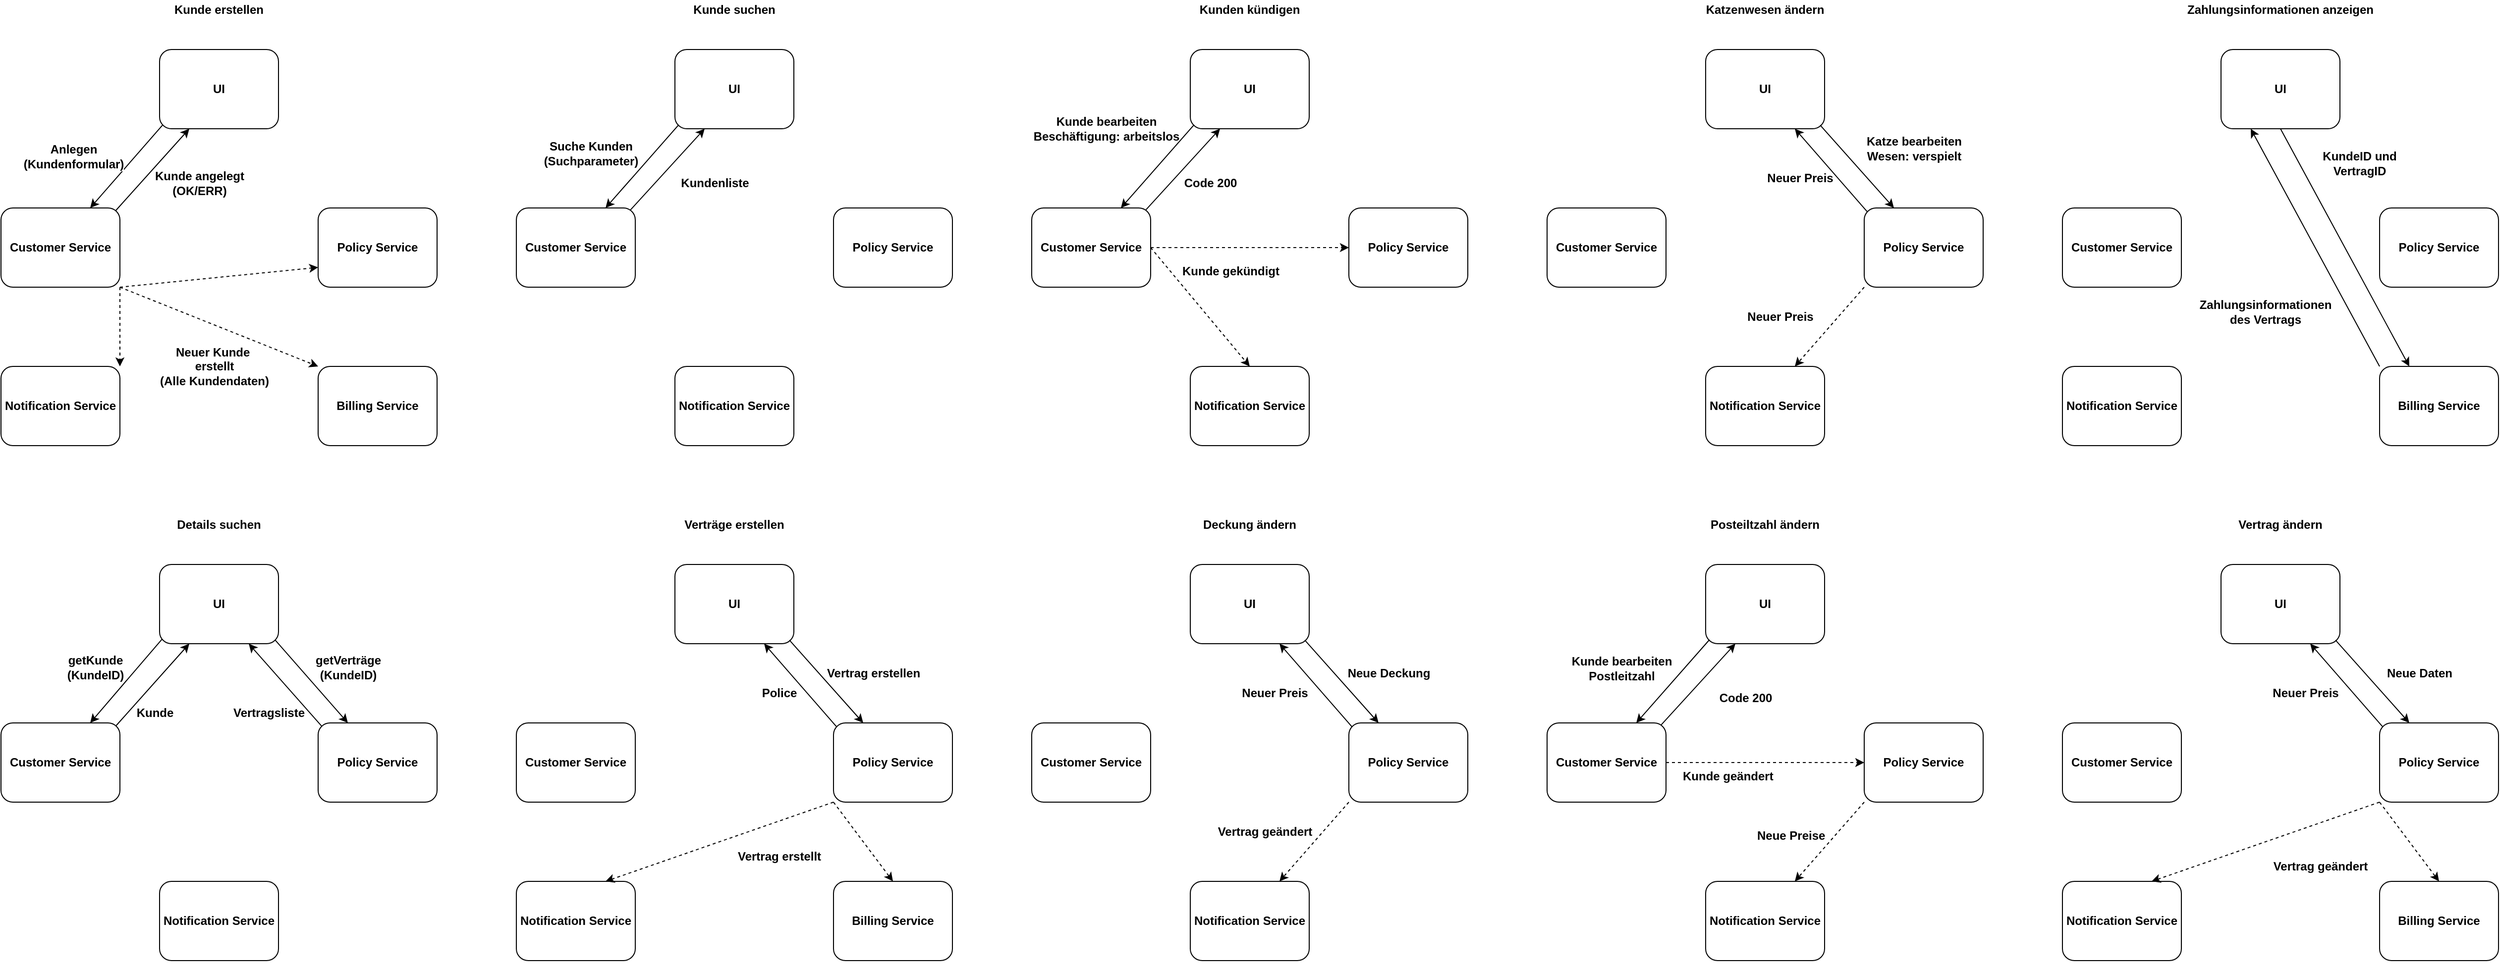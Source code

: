 <mxfile version="21.2.8" type="device">
  <diagram id="vUBVWj_TVEhbHlEXIbPc" name="Page-1">
    <mxGraphModel dx="1134" dy="871" grid="1" gridSize="10" guides="1" tooltips="1" connect="1" arrows="1" fold="1" page="0" pageScale="1" pageWidth="827" pageHeight="1169" math="0" shadow="0">
      <root>
        <mxCell id="0" />
        <mxCell id="1" parent="0" />
        <mxCell id="7O76CwQ0gycXTj-WSQ7d-1" value="" style="group;fontStyle=1;fontSize=12;" parent="1" vertex="1" connectable="0">
          <mxGeometry x="200" y="30" width="440" height="450" as="geometry" />
        </mxCell>
        <mxCell id="97YL_J8Bglhj1jAFLQvO-1" value="UI" style="rounded=1;whiteSpace=wrap;html=1;fontStyle=1;fontSize=12;" parent="7O76CwQ0gycXTj-WSQ7d-1" vertex="1">
          <mxGeometry x="160" y="50" width="120" height="80" as="geometry" />
        </mxCell>
        <mxCell id="97YL_J8Bglhj1jAFLQvO-2" value="Notification Service" style="rounded=1;whiteSpace=wrap;html=1;fontStyle=1;fontSize=12;" parent="7O76CwQ0gycXTj-WSQ7d-1" vertex="1">
          <mxGeometry y="370" width="120" height="80" as="geometry" />
        </mxCell>
        <mxCell id="97YL_J8Bglhj1jAFLQvO-34" style="rounded=0;orthogonalLoop=1;jettySize=auto;html=1;entryX=1;entryY=0;entryDx=0;entryDy=0;dashed=1;fontStyle=1;fontSize=12;exitX=1;exitY=1;exitDx=0;exitDy=0;" parent="7O76CwQ0gycXTj-WSQ7d-1" source="97YL_J8Bglhj1jAFLQvO-3" target="97YL_J8Bglhj1jAFLQvO-2" edge="1">
          <mxGeometry relative="1" as="geometry">
            <mxPoint x="140" y="310" as="sourcePoint" />
          </mxGeometry>
        </mxCell>
        <mxCell id="97YL_J8Bglhj1jAFLQvO-36" style="edgeStyle=none;rounded=0;orthogonalLoop=1;jettySize=auto;html=1;exitX=0.965;exitY=0.033;exitDx=0;exitDy=0;entryX=0.25;entryY=1;entryDx=0;entryDy=0;exitPerimeter=0;fontStyle=1;fontSize=12;" parent="7O76CwQ0gycXTj-WSQ7d-1" source="97YL_J8Bglhj1jAFLQvO-3" target="97YL_J8Bglhj1jAFLQvO-1" edge="1">
          <mxGeometry relative="1" as="geometry" />
        </mxCell>
        <mxCell id="97YL_J8Bglhj1jAFLQvO-3" value="Customer Service" style="rounded=1;whiteSpace=wrap;html=1;fontStyle=1;fontSize=12;" parent="7O76CwQ0gycXTj-WSQ7d-1" vertex="1">
          <mxGeometry y="210" width="120" height="80" as="geometry" />
        </mxCell>
        <mxCell id="97YL_J8Bglhj1jAFLQvO-37" style="edgeStyle=none;rounded=0;orthogonalLoop=1;jettySize=auto;html=1;exitX=0.024;exitY=0.956;exitDx=0;exitDy=0;entryX=0.75;entryY=0;entryDx=0;entryDy=0;exitPerimeter=0;fontStyle=1;fontSize=12;" parent="7O76CwQ0gycXTj-WSQ7d-1" source="97YL_J8Bglhj1jAFLQvO-1" target="97YL_J8Bglhj1jAFLQvO-3" edge="1">
          <mxGeometry relative="1" as="geometry" />
        </mxCell>
        <mxCell id="97YL_J8Bglhj1jAFLQvO-38" value="Anlegen&lt;br style=&quot;font-size: 12px;&quot;&gt;(Kundenformular)" style="edgeLabel;html=1;align=center;verticalAlign=middle;resizable=0;points=[];fontSize=12;fontStyle=1" parent="97YL_J8Bglhj1jAFLQvO-37" vertex="1" connectable="0">
          <mxGeometry x="-0.437" y="2" relative="1" as="geometry">
            <mxPoint x="-71.75" y="6.11" as="offset" />
          </mxGeometry>
        </mxCell>
        <mxCell id="97YL_J8Bglhj1jAFLQvO-4" value="Policy Service" style="rounded=1;whiteSpace=wrap;html=1;fontStyle=1;fontSize=12;" parent="7O76CwQ0gycXTj-WSQ7d-1" vertex="1">
          <mxGeometry x="320" y="210" width="120" height="80" as="geometry" />
        </mxCell>
        <mxCell id="97YL_J8Bglhj1jAFLQvO-35" style="edgeStyle=none;rounded=0;orthogonalLoop=1;jettySize=auto;html=1;exitX=1;exitY=1;exitDx=0;exitDy=0;entryX=0;entryY=0.75;entryDx=0;entryDy=0;dashed=1;fontStyle=1;fontSize=12;" parent="7O76CwQ0gycXTj-WSQ7d-1" source="97YL_J8Bglhj1jAFLQvO-3" target="97YL_J8Bglhj1jAFLQvO-4" edge="1">
          <mxGeometry relative="1" as="geometry" />
        </mxCell>
        <mxCell id="97YL_J8Bglhj1jAFLQvO-5" style="edgeStyle=orthogonalEdgeStyle;rounded=0;orthogonalLoop=1;jettySize=auto;html=1;exitX=0.5;exitY=1;exitDx=0;exitDy=0;fontStyle=1;fontSize=12;" parent="7O76CwQ0gycXTj-WSQ7d-1" source="97YL_J8Bglhj1jAFLQvO-2" target="97YL_J8Bglhj1jAFLQvO-2" edge="1">
          <mxGeometry relative="1" as="geometry" />
        </mxCell>
        <mxCell id="97YL_J8Bglhj1jAFLQvO-10" value="Kunde erstellen" style="text;html=1;strokeColor=none;fillColor=none;align=center;verticalAlign=middle;whiteSpace=wrap;rounded=0;fontStyle=1;fontSize=12;" parent="7O76CwQ0gycXTj-WSQ7d-1" vertex="1">
          <mxGeometry width="440" height="20" as="geometry" />
        </mxCell>
        <mxCell id="97YL_J8Bglhj1jAFLQvO-39" value="Kunde angelegt&lt;br style=&quot;font-size: 12px;&quot;&gt;(OK/ERR)" style="text;html=1;align=center;verticalAlign=middle;resizable=0;points=[];autosize=1;fontStyle=1;fontSize=12;" parent="7O76CwQ0gycXTj-WSQ7d-1" vertex="1">
          <mxGeometry x="145" y="165" width="110" height="40" as="geometry" />
        </mxCell>
        <mxCell id="97YL_J8Bglhj1jAFLQvO-40" value="Neuer Kunde&amp;nbsp;&lt;br style=&quot;font-size: 12px;&quot;&gt;erstellt&lt;br style=&quot;font-size: 12px;&quot;&gt;(Alle Kundendaten)" style="text;html=1;align=center;verticalAlign=middle;resizable=0;points=[];autosize=1;fontSize=12;fontStyle=1" parent="7O76CwQ0gycXTj-WSQ7d-1" vertex="1">
          <mxGeometry x="150" y="340" width="130" height="60" as="geometry" />
        </mxCell>
        <mxCell id="zEPLej9Y4C0Zwfmobmfx-1" value="Billing Service" style="rounded=1;whiteSpace=wrap;html=1;fontStyle=1;fontSize=12;" parent="7O76CwQ0gycXTj-WSQ7d-1" vertex="1">
          <mxGeometry x="320" y="370" width="120" height="80" as="geometry" />
        </mxCell>
        <mxCell id="zEPLej9Y4C0Zwfmobmfx-2" style="rounded=0;orthogonalLoop=1;jettySize=auto;html=1;exitX=1;exitY=1;exitDx=0;exitDy=0;entryX=0;entryY=0;entryDx=0;entryDy=0;dashed=1;fontStyle=1;fontSize=12;" parent="7O76CwQ0gycXTj-WSQ7d-1" source="97YL_J8Bglhj1jAFLQvO-3" target="zEPLej9Y4C0Zwfmobmfx-1" edge="1">
          <mxGeometry relative="1" as="geometry">
            <mxPoint x="125" y="297" as="sourcePoint" />
            <mxPoint x="13" y="383" as="targetPoint" />
          </mxGeometry>
        </mxCell>
        <mxCell id="7O76CwQ0gycXTj-WSQ7d-2" value="" style="group;fontStyle=1;fontSize=12;" parent="1" vertex="1" connectable="0">
          <mxGeometry x="720" y="30" width="440" height="450" as="geometry" />
        </mxCell>
        <mxCell id="97YL_J8Bglhj1jAFLQvO-17" value="UI" style="rounded=1;whiteSpace=wrap;html=1;fontStyle=1;fontSize=12;" parent="7O76CwQ0gycXTj-WSQ7d-2" vertex="1">
          <mxGeometry x="160" y="50" width="120" height="80" as="geometry" />
        </mxCell>
        <mxCell id="97YL_J8Bglhj1jAFLQvO-18" value="Notification Service" style="rounded=1;whiteSpace=wrap;html=1;fontStyle=1;fontSize=12;" parent="7O76CwQ0gycXTj-WSQ7d-2" vertex="1">
          <mxGeometry x="160" y="370" width="120" height="80" as="geometry" />
        </mxCell>
        <mxCell id="97YL_J8Bglhj1jAFLQvO-43" style="edgeStyle=none;rounded=0;orthogonalLoop=1;jettySize=auto;html=1;exitX=0.956;exitY=0.03;exitDx=0;exitDy=0;entryX=0.25;entryY=1;entryDx=0;entryDy=0;fontSize=12;exitPerimeter=0;fontStyle=1" parent="7O76CwQ0gycXTj-WSQ7d-2" source="97YL_J8Bglhj1jAFLQvO-19" target="97YL_J8Bglhj1jAFLQvO-17" edge="1">
          <mxGeometry relative="1" as="geometry" />
        </mxCell>
        <mxCell id="97YL_J8Bglhj1jAFLQvO-19" value="Customer Service" style="rounded=1;whiteSpace=wrap;html=1;fontStyle=1;fontSize=12;" parent="7O76CwQ0gycXTj-WSQ7d-2" vertex="1">
          <mxGeometry y="210" width="120" height="80" as="geometry" />
        </mxCell>
        <mxCell id="97YL_J8Bglhj1jAFLQvO-20" value="Policy Service" style="rounded=1;whiteSpace=wrap;html=1;fontStyle=1;fontSize=12;" parent="7O76CwQ0gycXTj-WSQ7d-2" vertex="1">
          <mxGeometry x="320" y="210" width="120" height="80" as="geometry" />
        </mxCell>
        <mxCell id="97YL_J8Bglhj1jAFLQvO-44" style="edgeStyle=none;rounded=0;orthogonalLoop=1;jettySize=auto;html=1;exitX=0.032;exitY=0.95;exitDx=0;exitDy=0;entryX=0.75;entryY=0;entryDx=0;entryDy=0;fontSize=12;exitPerimeter=0;fontStyle=1" parent="7O76CwQ0gycXTj-WSQ7d-2" source="97YL_J8Bglhj1jAFLQvO-17" target="97YL_J8Bglhj1jAFLQvO-19" edge="1">
          <mxGeometry relative="1" as="geometry" />
        </mxCell>
        <mxCell id="97YL_J8Bglhj1jAFLQvO-21" style="edgeStyle=orthogonalEdgeStyle;rounded=0;orthogonalLoop=1;jettySize=auto;html=1;exitX=0.5;exitY=1;exitDx=0;exitDy=0;fontStyle=1;fontSize=12;" parent="7O76CwQ0gycXTj-WSQ7d-2" source="97YL_J8Bglhj1jAFLQvO-18" target="97YL_J8Bglhj1jAFLQvO-18" edge="1">
          <mxGeometry relative="1" as="geometry" />
        </mxCell>
        <mxCell id="97YL_J8Bglhj1jAFLQvO-22" value="Kunde suchen" style="text;html=1;strokeColor=none;fillColor=none;align=center;verticalAlign=middle;whiteSpace=wrap;rounded=0;fontStyle=1;fontSize=12;" parent="7O76CwQ0gycXTj-WSQ7d-2" vertex="1">
          <mxGeometry width="440" height="20" as="geometry" />
        </mxCell>
        <mxCell id="97YL_J8Bglhj1jAFLQvO-45" value="Suche Kunden&lt;br style=&quot;font-size: 12px;&quot;&gt;(Suchparameter)" style="text;html=1;align=center;verticalAlign=middle;resizable=0;points=[];autosize=1;fontSize=12;fontStyle=1" parent="7O76CwQ0gycXTj-WSQ7d-2" vertex="1">
          <mxGeometry x="15" y="135" width="120" height="40" as="geometry" />
        </mxCell>
        <mxCell id="97YL_J8Bglhj1jAFLQvO-46" value="Kundenliste" style="text;html=1;align=center;verticalAlign=middle;resizable=0;points=[];autosize=1;fontSize=12;fontStyle=1" parent="7O76CwQ0gycXTj-WSQ7d-2" vertex="1">
          <mxGeometry x="155" y="170" width="90" height="30" as="geometry" />
        </mxCell>
        <mxCell id="7O76CwQ0gycXTj-WSQ7d-3" value="" style="group;fontStyle=1;fontSize=12;" parent="1" vertex="1" connectable="0">
          <mxGeometry x="1240" y="550" width="440" height="450" as="geometry" />
        </mxCell>
        <mxCell id="97YL_J8Bglhj1jAFLQvO-23" value="UI" style="rounded=1;whiteSpace=wrap;html=1;fontStyle=1;fontSize=12;" parent="7O76CwQ0gycXTj-WSQ7d-3" vertex="1">
          <mxGeometry x="160" y="50" width="120" height="80" as="geometry" />
        </mxCell>
        <mxCell id="97YL_J8Bglhj1jAFLQvO-24" value="Notification Service" style="rounded=1;whiteSpace=wrap;html=1;fontStyle=1;fontSize=12;" parent="7O76CwQ0gycXTj-WSQ7d-3" vertex="1">
          <mxGeometry x="160" y="370" width="120" height="80" as="geometry" />
        </mxCell>
        <mxCell id="97YL_J8Bglhj1jAFLQvO-25" value="Customer Service" style="rounded=1;whiteSpace=wrap;html=1;fontStyle=1;fontSize=12;" parent="7O76CwQ0gycXTj-WSQ7d-3" vertex="1">
          <mxGeometry y="210" width="120" height="80" as="geometry" />
        </mxCell>
        <mxCell id="97YL_J8Bglhj1jAFLQvO-60" style="edgeStyle=none;rounded=0;orthogonalLoop=1;jettySize=auto;html=1;exitX=0.03;exitY=0.055;exitDx=0;exitDy=0;entryX=0.75;entryY=1;entryDx=0;entryDy=0;fontSize=12;exitPerimeter=0;fontStyle=1" parent="7O76CwQ0gycXTj-WSQ7d-3" source="97YL_J8Bglhj1jAFLQvO-26" target="97YL_J8Bglhj1jAFLQvO-23" edge="1">
          <mxGeometry relative="1" as="geometry" />
        </mxCell>
        <mxCell id="97YL_J8Bglhj1jAFLQvO-63" style="edgeStyle=none;rounded=0;orthogonalLoop=1;jettySize=auto;html=1;exitX=0;exitY=1;exitDx=0;exitDy=0;entryX=0.75;entryY=0;entryDx=0;entryDy=0;fontSize=12;dashed=1;fontStyle=1" parent="7O76CwQ0gycXTj-WSQ7d-3" source="97YL_J8Bglhj1jAFLQvO-26" target="97YL_J8Bglhj1jAFLQvO-24" edge="1">
          <mxGeometry relative="1" as="geometry" />
        </mxCell>
        <mxCell id="97YL_J8Bglhj1jAFLQvO-26" value="Policy Service" style="rounded=1;whiteSpace=wrap;html=1;fontStyle=1;fontSize=12;" parent="7O76CwQ0gycXTj-WSQ7d-3" vertex="1">
          <mxGeometry x="320" y="210" width="120" height="80" as="geometry" />
        </mxCell>
        <mxCell id="97YL_J8Bglhj1jAFLQvO-59" style="edgeStyle=none;rounded=0;orthogonalLoop=1;jettySize=auto;html=1;exitX=0.963;exitY=0.955;exitDx=0;exitDy=0;entryX=0.25;entryY=0;entryDx=0;entryDy=0;fontSize=12;exitPerimeter=0;fontStyle=1" parent="7O76CwQ0gycXTj-WSQ7d-3" source="97YL_J8Bglhj1jAFLQvO-23" target="97YL_J8Bglhj1jAFLQvO-26" edge="1">
          <mxGeometry relative="1" as="geometry" />
        </mxCell>
        <mxCell id="97YL_J8Bglhj1jAFLQvO-27" style="edgeStyle=orthogonalEdgeStyle;rounded=0;orthogonalLoop=1;jettySize=auto;html=1;exitX=0.5;exitY=1;exitDx=0;exitDy=0;fontStyle=1;fontSize=12;" parent="7O76CwQ0gycXTj-WSQ7d-3" source="97YL_J8Bglhj1jAFLQvO-24" target="97YL_J8Bglhj1jAFLQvO-24" edge="1">
          <mxGeometry relative="1" as="geometry" />
        </mxCell>
        <mxCell id="97YL_J8Bglhj1jAFLQvO-28" value="Deckung ändern" style="text;html=1;strokeColor=none;fillColor=none;align=center;verticalAlign=middle;whiteSpace=wrap;rounded=0;fontStyle=1;fontSize=12;" parent="7O76CwQ0gycXTj-WSQ7d-3" vertex="1">
          <mxGeometry width="440" height="20" as="geometry" />
        </mxCell>
        <mxCell id="97YL_J8Bglhj1jAFLQvO-61" value="Neue Deckung" style="text;html=1;align=center;verticalAlign=middle;resizable=0;points=[];autosize=1;fontSize=12;fontStyle=1" parent="7O76CwQ0gycXTj-WSQ7d-3" vertex="1">
          <mxGeometry x="305" y="145" width="110" height="30" as="geometry" />
        </mxCell>
        <mxCell id="97YL_J8Bglhj1jAFLQvO-62" value="Neuer Preis" style="text;html=1;align=center;verticalAlign=middle;resizable=0;points=[];autosize=1;fontSize=12;fontStyle=1" parent="7O76CwQ0gycXTj-WSQ7d-3" vertex="1">
          <mxGeometry x="200" y="165" width="90" height="30" as="geometry" />
        </mxCell>
        <mxCell id="97YL_J8Bglhj1jAFLQvO-64" value="Vertrag geändert" style="text;html=1;align=center;verticalAlign=middle;resizable=0;points=[];autosize=1;fontSize=12;fontStyle=1" parent="7O76CwQ0gycXTj-WSQ7d-3" vertex="1">
          <mxGeometry x="175" y="305" width="120" height="30" as="geometry" />
        </mxCell>
        <mxCell id="7O76CwQ0gycXTj-WSQ7d-4" value="" style="group;strokeWidth=1;fontStyle=1;fontSize=12;" parent="1" vertex="1" connectable="0">
          <mxGeometry x="200" y="550" width="440" height="450" as="geometry" />
        </mxCell>
        <mxCell id="97YL_J8Bglhj1jAFLQvO-11" value="UI" style="rounded=1;whiteSpace=wrap;html=1;glass=0;shadow=0;fontStyle=1;fontSize=12;" parent="7O76CwQ0gycXTj-WSQ7d-4" vertex="1">
          <mxGeometry x="160" y="50" width="120" height="80" as="geometry" />
        </mxCell>
        <mxCell id="97YL_J8Bglhj1jAFLQvO-12" value="Notification Service" style="rounded=1;whiteSpace=wrap;html=1;fontStyle=1;fontSize=12;" parent="7O76CwQ0gycXTj-WSQ7d-4" vertex="1">
          <mxGeometry x="160" y="370" width="120" height="80" as="geometry" />
        </mxCell>
        <mxCell id="97YL_J8Bglhj1jAFLQvO-48" style="edgeStyle=none;rounded=0;orthogonalLoop=1;jettySize=auto;html=1;exitX=0.969;exitY=0.033;exitDx=0;exitDy=0;entryX=0.25;entryY=1;entryDx=0;entryDy=0;fontSize=12;exitPerimeter=0;fontStyle=1" parent="7O76CwQ0gycXTj-WSQ7d-4" source="97YL_J8Bglhj1jAFLQvO-13" target="97YL_J8Bglhj1jAFLQvO-11" edge="1">
          <mxGeometry relative="1" as="geometry" />
        </mxCell>
        <mxCell id="97YL_J8Bglhj1jAFLQvO-13" value="Customer Service" style="rounded=1;whiteSpace=wrap;html=1;fontStyle=1;fontSize=12;" parent="7O76CwQ0gycXTj-WSQ7d-4" vertex="1">
          <mxGeometry y="210" width="120" height="80" as="geometry" />
        </mxCell>
        <mxCell id="97YL_J8Bglhj1jAFLQvO-47" style="edgeStyle=none;rounded=0;orthogonalLoop=1;jettySize=auto;html=1;entryX=0.75;entryY=0;entryDx=0;entryDy=0;fontSize=12;exitX=0.02;exitY=0.944;exitDx=0;exitDy=0;exitPerimeter=0;fontStyle=1" parent="7O76CwQ0gycXTj-WSQ7d-4" source="97YL_J8Bglhj1jAFLQvO-11" target="97YL_J8Bglhj1jAFLQvO-13" edge="1">
          <mxGeometry relative="1" as="geometry">
            <mxPoint x="150" y="140" as="sourcePoint" />
          </mxGeometry>
        </mxCell>
        <mxCell id="97YL_J8Bglhj1jAFLQvO-52" style="edgeStyle=none;rounded=0;orthogonalLoop=1;jettySize=auto;html=1;exitX=0.032;exitY=0.045;exitDx=0;exitDy=0;fontSize=12;exitPerimeter=0;entryX=0.75;entryY=1;entryDx=0;entryDy=0;fontStyle=1" parent="7O76CwQ0gycXTj-WSQ7d-4" source="97YL_J8Bglhj1jAFLQvO-14" target="97YL_J8Bglhj1jAFLQvO-11" edge="1">
          <mxGeometry relative="1" as="geometry">
            <mxPoint x="250" y="140" as="targetPoint" />
          </mxGeometry>
        </mxCell>
        <mxCell id="97YL_J8Bglhj1jAFLQvO-14" value="Policy Service" style="rounded=1;whiteSpace=wrap;html=1;fontStyle=1;fontSize=12;" parent="7O76CwQ0gycXTj-WSQ7d-4" vertex="1">
          <mxGeometry x="320" y="210" width="120" height="80" as="geometry" />
        </mxCell>
        <mxCell id="97YL_J8Bglhj1jAFLQvO-54" style="edgeStyle=none;rounded=0;orthogonalLoop=1;jettySize=auto;html=1;exitX=0.973;exitY=0.956;exitDx=0;exitDy=0;entryX=0.25;entryY=0;entryDx=0;entryDy=0;fontSize=12;exitPerimeter=0;fontStyle=1" parent="7O76CwQ0gycXTj-WSQ7d-4" source="97YL_J8Bglhj1jAFLQvO-11" target="97YL_J8Bglhj1jAFLQvO-14" edge="1">
          <mxGeometry relative="1" as="geometry" />
        </mxCell>
        <mxCell id="97YL_J8Bglhj1jAFLQvO-15" style="edgeStyle=orthogonalEdgeStyle;rounded=0;orthogonalLoop=1;jettySize=auto;html=1;exitX=0.5;exitY=1;exitDx=0;exitDy=0;fontStyle=1;fontSize=12;" parent="7O76CwQ0gycXTj-WSQ7d-4" source="97YL_J8Bglhj1jAFLQvO-12" target="97YL_J8Bglhj1jAFLQvO-12" edge="1">
          <mxGeometry relative="1" as="geometry" />
        </mxCell>
        <mxCell id="97YL_J8Bglhj1jAFLQvO-16" value="Details suchen" style="text;html=1;strokeColor=none;fillColor=none;align=center;verticalAlign=middle;whiteSpace=wrap;rounded=0;fontStyle=1;fontSize=12;" parent="7O76CwQ0gycXTj-WSQ7d-4" vertex="1">
          <mxGeometry width="440" height="20" as="geometry" />
        </mxCell>
        <mxCell id="97YL_J8Bglhj1jAFLQvO-55" value="getKunde&lt;br style=&quot;font-size: 12px;&quot;&gt;(KundeID)" style="text;html=1;align=center;verticalAlign=middle;resizable=0;points=[];autosize=1;fontSize=12;fontStyle=1" parent="7O76CwQ0gycXTj-WSQ7d-4" vertex="1">
          <mxGeometry x="55" y="134" width="80" height="40" as="geometry" />
        </mxCell>
        <mxCell id="97YL_J8Bglhj1jAFLQvO-56" value="Kunde" style="text;html=1;align=center;verticalAlign=middle;resizable=0;points=[];autosize=1;fontSize=12;fontStyle=1" parent="7O76CwQ0gycXTj-WSQ7d-4" vertex="1">
          <mxGeometry x="125" y="185" width="60" height="30" as="geometry" />
        </mxCell>
        <mxCell id="97YL_J8Bglhj1jAFLQvO-57" value="getVerträge&lt;br style=&quot;font-size: 12px;&quot;&gt;(KundeID)" style="text;html=1;align=center;verticalAlign=middle;resizable=0;points=[];autosize=1;fontSize=12;fontStyle=1" parent="7O76CwQ0gycXTj-WSQ7d-4" vertex="1">
          <mxGeometry x="305" y="134" width="90" height="40" as="geometry" />
        </mxCell>
        <mxCell id="97YL_J8Bglhj1jAFLQvO-58" value="Vertragsliste" style="text;html=1;align=center;verticalAlign=middle;resizable=0;points=[];autosize=1;fontSize=12;fontStyle=1" parent="7O76CwQ0gycXTj-WSQ7d-4" vertex="1">
          <mxGeometry x="220" y="185" width="100" height="30" as="geometry" />
        </mxCell>
        <mxCell id="GGm46Wmxa04_UYB2j7Qp-1" value="" style="group;fontStyle=1;fontSize=12;" parent="1" vertex="1" connectable="0">
          <mxGeometry x="720" y="550" width="440" height="450" as="geometry" />
        </mxCell>
        <mxCell id="GGm46Wmxa04_UYB2j7Qp-2" value="UI" style="rounded=1;whiteSpace=wrap;html=1;fontStyle=1;fontSize=12;" parent="GGm46Wmxa04_UYB2j7Qp-1" vertex="1">
          <mxGeometry x="160" y="50" width="120" height="80" as="geometry" />
        </mxCell>
        <mxCell id="GGm46Wmxa04_UYB2j7Qp-3" value="Notification Service" style="rounded=1;whiteSpace=wrap;html=1;fontStyle=1;fontSize=12;" parent="GGm46Wmxa04_UYB2j7Qp-1" vertex="1">
          <mxGeometry y="370" width="120" height="80" as="geometry" />
        </mxCell>
        <mxCell id="GGm46Wmxa04_UYB2j7Qp-4" value="Customer Service" style="rounded=1;whiteSpace=wrap;html=1;fontStyle=1;fontSize=12;" parent="GGm46Wmxa04_UYB2j7Qp-1" vertex="1">
          <mxGeometry y="210" width="120" height="80" as="geometry" />
        </mxCell>
        <mxCell id="GGm46Wmxa04_UYB2j7Qp-5" style="edgeStyle=none;rounded=0;orthogonalLoop=1;jettySize=auto;html=1;exitX=0.03;exitY=0.055;exitDx=0;exitDy=0;entryX=0.75;entryY=1;entryDx=0;entryDy=0;fontSize=12;exitPerimeter=0;fontStyle=1" parent="GGm46Wmxa04_UYB2j7Qp-1" source="GGm46Wmxa04_UYB2j7Qp-7" target="GGm46Wmxa04_UYB2j7Qp-2" edge="1">
          <mxGeometry relative="1" as="geometry" />
        </mxCell>
        <mxCell id="GGm46Wmxa04_UYB2j7Qp-6" style="edgeStyle=none;rounded=0;orthogonalLoop=1;jettySize=auto;html=1;exitX=0;exitY=1;exitDx=0;exitDy=0;entryX=0.75;entryY=0;entryDx=0;entryDy=0;fontSize=12;dashed=1;fontStyle=1" parent="GGm46Wmxa04_UYB2j7Qp-1" source="GGm46Wmxa04_UYB2j7Qp-7" target="GGm46Wmxa04_UYB2j7Qp-3" edge="1">
          <mxGeometry relative="1" as="geometry" />
        </mxCell>
        <mxCell id="GGm46Wmxa04_UYB2j7Qp-7" value="Policy Service" style="rounded=1;whiteSpace=wrap;html=1;fontStyle=1;fontSize=12;" parent="GGm46Wmxa04_UYB2j7Qp-1" vertex="1">
          <mxGeometry x="320" y="210" width="120" height="80" as="geometry" />
        </mxCell>
        <mxCell id="GGm46Wmxa04_UYB2j7Qp-8" style="edgeStyle=none;rounded=0;orthogonalLoop=1;jettySize=auto;html=1;exitX=0.963;exitY=0.955;exitDx=0;exitDy=0;entryX=0.25;entryY=0;entryDx=0;entryDy=0;fontSize=12;exitPerimeter=0;fontStyle=1" parent="GGm46Wmxa04_UYB2j7Qp-1" source="GGm46Wmxa04_UYB2j7Qp-2" target="GGm46Wmxa04_UYB2j7Qp-7" edge="1">
          <mxGeometry relative="1" as="geometry" />
        </mxCell>
        <mxCell id="GGm46Wmxa04_UYB2j7Qp-9" style="edgeStyle=orthogonalEdgeStyle;rounded=0;orthogonalLoop=1;jettySize=auto;html=1;exitX=0.5;exitY=1;exitDx=0;exitDy=0;fontStyle=1;fontSize=12;" parent="GGm46Wmxa04_UYB2j7Qp-1" source="GGm46Wmxa04_UYB2j7Qp-3" target="GGm46Wmxa04_UYB2j7Qp-3" edge="1">
          <mxGeometry relative="1" as="geometry" />
        </mxCell>
        <mxCell id="GGm46Wmxa04_UYB2j7Qp-10" value="Verträge erstellen" style="text;html=1;strokeColor=none;fillColor=none;align=center;verticalAlign=middle;whiteSpace=wrap;rounded=0;fontStyle=1;fontSize=12;" parent="GGm46Wmxa04_UYB2j7Qp-1" vertex="1">
          <mxGeometry width="440" height="20" as="geometry" />
        </mxCell>
        <mxCell id="GGm46Wmxa04_UYB2j7Qp-11" value="Vertrag erstellen" style="text;html=1;align=center;verticalAlign=middle;resizable=0;points=[];autosize=1;fontSize=12;fontStyle=1" parent="GGm46Wmxa04_UYB2j7Qp-1" vertex="1">
          <mxGeometry x="300" y="145" width="120" height="30" as="geometry" />
        </mxCell>
        <mxCell id="GGm46Wmxa04_UYB2j7Qp-12" value="Police" style="text;html=1;align=center;verticalAlign=middle;resizable=0;points=[];autosize=1;fontSize=12;fontStyle=1" parent="GGm46Wmxa04_UYB2j7Qp-1" vertex="1">
          <mxGeometry x="235" y="165" width="60" height="30" as="geometry" />
        </mxCell>
        <mxCell id="GGm46Wmxa04_UYB2j7Qp-13" value="Vertrag erstellt" style="text;html=1;align=center;verticalAlign=middle;resizable=0;points=[];autosize=1;fontSize=12;fontStyle=1" parent="GGm46Wmxa04_UYB2j7Qp-1" vertex="1">
          <mxGeometry x="210" y="330" width="110" height="30" as="geometry" />
        </mxCell>
        <mxCell id="zEPLej9Y4C0Zwfmobmfx-3" value="Billing Service" style="rounded=1;whiteSpace=wrap;html=1;fontStyle=1;fontSize=12;" parent="GGm46Wmxa04_UYB2j7Qp-1" vertex="1">
          <mxGeometry x="320" y="370" width="120" height="80" as="geometry" />
        </mxCell>
        <mxCell id="zEPLej9Y4C0Zwfmobmfx-4" style="edgeStyle=none;rounded=0;orthogonalLoop=1;jettySize=auto;html=1;exitX=0;exitY=1;exitDx=0;exitDy=0;entryX=0.5;entryY=0;entryDx=0;entryDy=0;fontSize=12;dashed=1;fontStyle=1" parent="GGm46Wmxa04_UYB2j7Qp-1" source="GGm46Wmxa04_UYB2j7Qp-7" target="zEPLej9Y4C0Zwfmobmfx-3" edge="1">
          <mxGeometry relative="1" as="geometry">
            <mxPoint x="330" y="300" as="sourcePoint" />
            <mxPoint x="100" y="380" as="targetPoint" />
          </mxGeometry>
        </mxCell>
        <mxCell id="mWwrB16pFsh2mITNTxgu-1" value="" style="group;fontStyle=1;fontSize=12;" parent="1" vertex="1" connectable="0">
          <mxGeometry x="1240" y="30" width="440" height="450" as="geometry" />
        </mxCell>
        <mxCell id="mWwrB16pFsh2mITNTxgu-2" value="UI" style="rounded=1;whiteSpace=wrap;html=1;fontStyle=1;fontSize=12;" parent="mWwrB16pFsh2mITNTxgu-1" vertex="1">
          <mxGeometry x="160" y="50" width="120" height="80" as="geometry" />
        </mxCell>
        <mxCell id="mWwrB16pFsh2mITNTxgu-3" value="Notification Service" style="rounded=1;whiteSpace=wrap;html=1;fontStyle=1;fontSize=12;" parent="mWwrB16pFsh2mITNTxgu-1" vertex="1">
          <mxGeometry x="160" y="370" width="120" height="80" as="geometry" />
        </mxCell>
        <mxCell id="mWwrB16pFsh2mITNTxgu-4" style="edgeStyle=none;rounded=0;orthogonalLoop=1;jettySize=auto;html=1;exitX=0.956;exitY=0.03;exitDx=0;exitDy=0;entryX=0.25;entryY=1;entryDx=0;entryDy=0;fontSize=12;exitPerimeter=0;fontStyle=1" parent="mWwrB16pFsh2mITNTxgu-1" source="mWwrB16pFsh2mITNTxgu-5" target="mWwrB16pFsh2mITNTxgu-2" edge="1">
          <mxGeometry relative="1" as="geometry" />
        </mxCell>
        <mxCell id="mWwrB16pFsh2mITNTxgu-5" value="Customer Service" style="rounded=1;whiteSpace=wrap;html=1;fontStyle=1;fontSize=12;" parent="mWwrB16pFsh2mITNTxgu-1" vertex="1">
          <mxGeometry y="210" width="120" height="80" as="geometry" />
        </mxCell>
        <mxCell id="mWwrB16pFsh2mITNTxgu-6" value="Policy Service" style="rounded=1;whiteSpace=wrap;html=1;fontStyle=1;fontSize=12;" parent="mWwrB16pFsh2mITNTxgu-1" vertex="1">
          <mxGeometry x="320" y="210" width="120" height="80" as="geometry" />
        </mxCell>
        <mxCell id="mWwrB16pFsh2mITNTxgu-7" style="edgeStyle=none;rounded=0;orthogonalLoop=1;jettySize=auto;html=1;exitX=0.032;exitY=0.95;exitDx=0;exitDy=0;entryX=0.75;entryY=0;entryDx=0;entryDy=0;fontSize=12;exitPerimeter=0;fontStyle=1" parent="mWwrB16pFsh2mITNTxgu-1" source="mWwrB16pFsh2mITNTxgu-2" target="mWwrB16pFsh2mITNTxgu-5" edge="1">
          <mxGeometry relative="1" as="geometry" />
        </mxCell>
        <mxCell id="mWwrB16pFsh2mITNTxgu-8" style="edgeStyle=orthogonalEdgeStyle;rounded=0;orthogonalLoop=1;jettySize=auto;html=1;exitX=0.5;exitY=1;exitDx=0;exitDy=0;fontStyle=1;fontSize=12;" parent="mWwrB16pFsh2mITNTxgu-1" source="mWwrB16pFsh2mITNTxgu-3" target="mWwrB16pFsh2mITNTxgu-3" edge="1">
          <mxGeometry relative="1" as="geometry" />
        </mxCell>
        <mxCell id="mWwrB16pFsh2mITNTxgu-9" value="Kunden kündigen" style="text;html=1;strokeColor=none;fillColor=none;align=center;verticalAlign=middle;whiteSpace=wrap;rounded=0;fontStyle=1;fontSize=12;" parent="mWwrB16pFsh2mITNTxgu-1" vertex="1">
          <mxGeometry width="440" height="20" as="geometry" />
        </mxCell>
        <mxCell id="mWwrB16pFsh2mITNTxgu-10" value="Kunde bearbeiten&lt;br&gt;Beschäftigung: arbeitslos" style="text;html=1;align=center;verticalAlign=middle;resizable=0;points=[];autosize=1;fontSize=12;fontStyle=1" parent="mWwrB16pFsh2mITNTxgu-1" vertex="1">
          <mxGeometry x="-10" y="110" width="170" height="40" as="geometry" />
        </mxCell>
        <mxCell id="mWwrB16pFsh2mITNTxgu-11" value="Code 200" style="text;html=1;align=center;verticalAlign=middle;resizable=0;points=[];autosize=1;fontSize=12;fontStyle=1" parent="mWwrB16pFsh2mITNTxgu-1" vertex="1">
          <mxGeometry x="140" y="170" width="80" height="30" as="geometry" />
        </mxCell>
        <mxCell id="mWwrB16pFsh2mITNTxgu-34" style="edgeStyle=none;rounded=0;orthogonalLoop=1;jettySize=auto;html=1;exitX=1;exitY=0.5;exitDx=0;exitDy=0;entryX=0.5;entryY=0;entryDx=0;entryDy=0;fontSize=12;dashed=1;fontStyle=1;" parent="mWwrB16pFsh2mITNTxgu-1" source="mWwrB16pFsh2mITNTxgu-5" target="mWwrB16pFsh2mITNTxgu-3" edge="1">
          <mxGeometry relative="1" as="geometry">
            <mxPoint x="180" y="270" as="sourcePoint" />
            <mxPoint x="110" y="350" as="targetPoint" />
          </mxGeometry>
        </mxCell>
        <mxCell id="mWwrB16pFsh2mITNTxgu-35" value="&lt;div style=&quot;text-align: center;&quot;&gt;&lt;span style=&quot;background-color: initial;&quot;&gt;&lt;b&gt;Kunde gekündigt&lt;/b&gt;&lt;/span&gt;&lt;/div&gt;" style="text;whiteSpace=wrap;html=1;" parent="mWwrB16pFsh2mITNTxgu-1" vertex="1">
          <mxGeometry x="150" y="260" width="130" height="40" as="geometry" />
        </mxCell>
        <mxCell id="rldTLAdiuNuqFeDGb-oa-2" style="edgeStyle=none;rounded=0;orthogonalLoop=1;jettySize=auto;html=1;exitX=1;exitY=0.5;exitDx=0;exitDy=0;entryX=0;entryY=0.5;entryDx=0;entryDy=0;fontSize=12;dashed=1;fontStyle=1;" parent="mWwrB16pFsh2mITNTxgu-1" source="mWwrB16pFsh2mITNTxgu-5" target="mWwrB16pFsh2mITNTxgu-6" edge="1">
          <mxGeometry relative="1" as="geometry">
            <mxPoint x="180" y="250" as="sourcePoint" />
            <mxPoint x="253" y="336" as="targetPoint" />
          </mxGeometry>
        </mxCell>
        <mxCell id="mWwrB16pFsh2mITNTxgu-23" value="" style="group;fontStyle=1;fontSize=12;" parent="1" vertex="1" connectable="0">
          <mxGeometry x="1760" y="550" width="440" height="450" as="geometry" />
        </mxCell>
        <mxCell id="mWwrB16pFsh2mITNTxgu-24" value="UI" style="rounded=1;whiteSpace=wrap;html=1;fontStyle=1;fontSize=12;" parent="mWwrB16pFsh2mITNTxgu-23" vertex="1">
          <mxGeometry x="160" y="50" width="120" height="80" as="geometry" />
        </mxCell>
        <mxCell id="mWwrB16pFsh2mITNTxgu-25" value="Notification Service" style="rounded=1;whiteSpace=wrap;html=1;fontStyle=1;fontSize=12;" parent="mWwrB16pFsh2mITNTxgu-23" vertex="1">
          <mxGeometry x="160" y="370" width="120" height="80" as="geometry" />
        </mxCell>
        <mxCell id="mWwrB16pFsh2mITNTxgu-26" style="edgeStyle=none;rounded=0;orthogonalLoop=1;jettySize=auto;html=1;exitX=0.956;exitY=0.03;exitDx=0;exitDy=0;entryX=0.25;entryY=1;entryDx=0;entryDy=0;fontSize=12;exitPerimeter=0;fontStyle=1" parent="mWwrB16pFsh2mITNTxgu-23" source="mWwrB16pFsh2mITNTxgu-27" target="mWwrB16pFsh2mITNTxgu-24" edge="1">
          <mxGeometry relative="1" as="geometry" />
        </mxCell>
        <mxCell id="mWwrB16pFsh2mITNTxgu-27" value="Customer Service" style="rounded=1;whiteSpace=wrap;html=1;fontStyle=1;fontSize=12;" parent="mWwrB16pFsh2mITNTxgu-23" vertex="1">
          <mxGeometry y="210" width="120" height="80" as="geometry" />
        </mxCell>
        <mxCell id="mWwrB16pFsh2mITNTxgu-28" value="Policy Service" style="rounded=1;whiteSpace=wrap;html=1;fontStyle=1;fontSize=12;" parent="mWwrB16pFsh2mITNTxgu-23" vertex="1">
          <mxGeometry x="320" y="210" width="120" height="80" as="geometry" />
        </mxCell>
        <mxCell id="mWwrB16pFsh2mITNTxgu-29" style="edgeStyle=none;rounded=0;orthogonalLoop=1;jettySize=auto;html=1;exitX=0.032;exitY=0.95;exitDx=0;exitDy=0;entryX=0.75;entryY=0;entryDx=0;entryDy=0;fontSize=12;exitPerimeter=0;fontStyle=1" parent="mWwrB16pFsh2mITNTxgu-23" source="mWwrB16pFsh2mITNTxgu-24" target="mWwrB16pFsh2mITNTxgu-27" edge="1">
          <mxGeometry relative="1" as="geometry" />
        </mxCell>
        <mxCell id="mWwrB16pFsh2mITNTxgu-30" style="edgeStyle=orthogonalEdgeStyle;rounded=0;orthogonalLoop=1;jettySize=auto;html=1;exitX=0.5;exitY=1;exitDx=0;exitDy=0;fontStyle=1;fontSize=12;" parent="mWwrB16pFsh2mITNTxgu-23" source="mWwrB16pFsh2mITNTxgu-25" target="mWwrB16pFsh2mITNTxgu-25" edge="1">
          <mxGeometry relative="1" as="geometry" />
        </mxCell>
        <mxCell id="mWwrB16pFsh2mITNTxgu-31" value="Posteiltzahl ändern" style="text;html=1;strokeColor=none;fillColor=none;align=center;verticalAlign=middle;whiteSpace=wrap;rounded=0;fontStyle=1;fontSize=12;" parent="mWwrB16pFsh2mITNTxgu-23" vertex="1">
          <mxGeometry width="440" height="20" as="geometry" />
        </mxCell>
        <mxCell id="mWwrB16pFsh2mITNTxgu-32" value="Kunde bearbeiten&lt;br style=&quot;font-size: 12px;&quot;&gt;Postleitzahl" style="text;html=1;align=center;verticalAlign=middle;resizable=0;points=[];autosize=1;fontSize=12;fontStyle=1" parent="mWwrB16pFsh2mITNTxgu-23" vertex="1">
          <mxGeometry x="15" y="135" width="120" height="40" as="geometry" />
        </mxCell>
        <mxCell id="mWwrB16pFsh2mITNTxgu-33" value="Code 200" style="text;html=1;align=center;verticalAlign=middle;resizable=0;points=[];autosize=1;fontSize=12;fontStyle=1" parent="mWwrB16pFsh2mITNTxgu-23" vertex="1">
          <mxGeometry x="160" y="170" width="80" height="30" as="geometry" />
        </mxCell>
        <mxCell id="mWwrB16pFsh2mITNTxgu-36" style="edgeStyle=none;rounded=0;orthogonalLoop=1;jettySize=auto;html=1;exitX=1;exitY=0.5;exitDx=0;exitDy=0;entryX=0;entryY=0.5;entryDx=0;entryDy=0;fontSize=12;dashed=1;fontStyle=1" parent="mWwrB16pFsh2mITNTxgu-23" source="mWwrB16pFsh2mITNTxgu-27" target="mWwrB16pFsh2mITNTxgu-28" edge="1">
          <mxGeometry relative="1" as="geometry">
            <mxPoint x="230" y="240" as="sourcePoint" />
            <mxPoint x="160" y="320" as="targetPoint" />
          </mxGeometry>
        </mxCell>
        <mxCell id="mWwrB16pFsh2mITNTxgu-37" value="&lt;span style=&quot;color: rgb(0, 0, 0); font-family: Helvetica; font-size: 12px; font-style: normal; font-variant-ligatures: normal; font-variant-caps: normal; font-weight: 700; letter-spacing: normal; orphans: 2; text-align: center; text-indent: 0px; text-transform: none; widows: 2; word-spacing: 0px; -webkit-text-stroke-width: 0px; background-color: rgb(255, 255, 255); text-decoration-thickness: initial; text-decoration-style: initial; text-decoration-color: initial; float: none; display: inline !important;&quot;&gt;Kunde geändert&lt;/span&gt;" style="text;whiteSpace=wrap;html=1;" parent="mWwrB16pFsh2mITNTxgu-23" vertex="1">
          <mxGeometry x="135" y="250" width="130" height="40" as="geometry" />
        </mxCell>
        <mxCell id="mWwrB16pFsh2mITNTxgu-39" style="edgeStyle=none;rounded=0;orthogonalLoop=1;jettySize=auto;html=1;exitX=0;exitY=1;exitDx=0;exitDy=0;entryX=0.75;entryY=0;entryDx=0;entryDy=0;fontSize=12;dashed=1;fontStyle=1;" parent="mWwrB16pFsh2mITNTxgu-23" source="mWwrB16pFsh2mITNTxgu-28" target="mWwrB16pFsh2mITNTxgu-25" edge="1">
          <mxGeometry relative="1" as="geometry">
            <mxPoint x="130" y="260" as="sourcePoint" />
            <mxPoint x="330" y="260" as="targetPoint" />
          </mxGeometry>
        </mxCell>
        <mxCell id="4We0aLu_-wqKe6-z9iT5-1" value="&lt;span style=&quot;color: rgb(0, 0, 0); font-family: Helvetica; font-size: 12px; font-style: normal; font-variant-ligatures: normal; font-variant-caps: normal; font-weight: 700; letter-spacing: normal; orphans: 2; text-align: center; text-indent: 0px; text-transform: none; widows: 2; word-spacing: 0px; -webkit-text-stroke-width: 0px; background-color: rgb(255, 255, 255); text-decoration-thickness: initial; text-decoration-style: initial; text-decoration-color: initial; float: none; display: inline !important;&quot;&gt;Neue Preise&lt;br&gt;&lt;/span&gt;" style="text;whiteSpace=wrap;html=1;" parent="mWwrB16pFsh2mITNTxgu-23" vertex="1">
          <mxGeometry x="210" y="310" width="130" height="40" as="geometry" />
        </mxCell>
        <mxCell id="mWwrB16pFsh2mITNTxgu-41" value="" style="group;fontStyle=1;fontSize=12;" parent="1" vertex="1" connectable="0">
          <mxGeometry x="1760" y="30" width="440" height="450" as="geometry" />
        </mxCell>
        <mxCell id="mWwrB16pFsh2mITNTxgu-42" value="UI" style="rounded=1;whiteSpace=wrap;html=1;fontStyle=1;fontSize=12;" parent="mWwrB16pFsh2mITNTxgu-41" vertex="1">
          <mxGeometry x="160" y="50" width="120" height="80" as="geometry" />
        </mxCell>
        <mxCell id="mWwrB16pFsh2mITNTxgu-43" value="Notification Service" style="rounded=1;whiteSpace=wrap;html=1;fontStyle=1;fontSize=12;" parent="mWwrB16pFsh2mITNTxgu-41" vertex="1">
          <mxGeometry x="160" y="370" width="120" height="80" as="geometry" />
        </mxCell>
        <mxCell id="mWwrB16pFsh2mITNTxgu-44" value="Customer Service" style="rounded=1;whiteSpace=wrap;html=1;fontStyle=1;fontSize=12;" parent="mWwrB16pFsh2mITNTxgu-41" vertex="1">
          <mxGeometry y="210" width="120" height="80" as="geometry" />
        </mxCell>
        <mxCell id="mWwrB16pFsh2mITNTxgu-45" style="edgeStyle=none;rounded=0;orthogonalLoop=1;jettySize=auto;html=1;exitX=0.03;exitY=0.055;exitDx=0;exitDy=0;entryX=0.75;entryY=1;entryDx=0;entryDy=0;fontSize=12;exitPerimeter=0;fontStyle=1" parent="mWwrB16pFsh2mITNTxgu-41" source="mWwrB16pFsh2mITNTxgu-47" target="mWwrB16pFsh2mITNTxgu-42" edge="1">
          <mxGeometry relative="1" as="geometry" />
        </mxCell>
        <mxCell id="mWwrB16pFsh2mITNTxgu-46" style="edgeStyle=none;rounded=0;orthogonalLoop=1;jettySize=auto;html=1;exitX=0;exitY=1;exitDx=0;exitDy=0;entryX=0.75;entryY=0;entryDx=0;entryDy=0;fontSize=12;dashed=1;fontStyle=1" parent="mWwrB16pFsh2mITNTxgu-41" source="mWwrB16pFsh2mITNTxgu-47" target="mWwrB16pFsh2mITNTxgu-43" edge="1">
          <mxGeometry relative="1" as="geometry" />
        </mxCell>
        <mxCell id="mWwrB16pFsh2mITNTxgu-47" value="Policy Service" style="rounded=1;whiteSpace=wrap;html=1;fontStyle=1;fontSize=12;" parent="mWwrB16pFsh2mITNTxgu-41" vertex="1">
          <mxGeometry x="320" y="210" width="120" height="80" as="geometry" />
        </mxCell>
        <mxCell id="mWwrB16pFsh2mITNTxgu-48" style="edgeStyle=none;rounded=0;orthogonalLoop=1;jettySize=auto;html=1;exitX=0.963;exitY=0.955;exitDx=0;exitDy=0;entryX=0.25;entryY=0;entryDx=0;entryDy=0;fontSize=12;exitPerimeter=0;fontStyle=1" parent="mWwrB16pFsh2mITNTxgu-41" source="mWwrB16pFsh2mITNTxgu-42" target="mWwrB16pFsh2mITNTxgu-47" edge="1">
          <mxGeometry relative="1" as="geometry" />
        </mxCell>
        <mxCell id="mWwrB16pFsh2mITNTxgu-49" style="edgeStyle=orthogonalEdgeStyle;rounded=0;orthogonalLoop=1;jettySize=auto;html=1;exitX=0.5;exitY=1;exitDx=0;exitDy=0;fontStyle=1;fontSize=12;" parent="mWwrB16pFsh2mITNTxgu-41" source="mWwrB16pFsh2mITNTxgu-43" target="mWwrB16pFsh2mITNTxgu-43" edge="1">
          <mxGeometry relative="1" as="geometry" />
        </mxCell>
        <mxCell id="mWwrB16pFsh2mITNTxgu-50" value="Katzenwesen ändern" style="text;html=1;strokeColor=none;fillColor=none;align=center;verticalAlign=middle;whiteSpace=wrap;rounded=0;fontStyle=1;fontSize=12;" parent="mWwrB16pFsh2mITNTxgu-41" vertex="1">
          <mxGeometry width="440" height="20" as="geometry" />
        </mxCell>
        <mxCell id="mWwrB16pFsh2mITNTxgu-51" value="Katze bearbeiten&lt;br&gt;Wesen: verspielt" style="text;html=1;align=center;verticalAlign=middle;resizable=0;points=[];autosize=1;fontSize=12;fontStyle=1" parent="mWwrB16pFsh2mITNTxgu-41" vertex="1">
          <mxGeometry x="310" y="130" width="120" height="40" as="geometry" />
        </mxCell>
        <mxCell id="mWwrB16pFsh2mITNTxgu-52" value="Neuer Preis" style="text;html=1;align=center;verticalAlign=middle;resizable=0;points=[];autosize=1;fontSize=12;fontStyle=1" parent="mWwrB16pFsh2mITNTxgu-41" vertex="1">
          <mxGeometry x="210" y="165" width="90" height="30" as="geometry" />
        </mxCell>
        <mxCell id="mWwrB16pFsh2mITNTxgu-53" value="Neuer Preis" style="text;html=1;align=center;verticalAlign=middle;resizable=0;points=[];autosize=1;fontSize=12;fontStyle=1" parent="mWwrB16pFsh2mITNTxgu-41" vertex="1">
          <mxGeometry x="190" y="305" width="90" height="30" as="geometry" />
        </mxCell>
        <mxCell id="zEPLej9Y4C0Zwfmobmfx-5" value="" style="group;fontStyle=1;fontSize=12;" parent="1" vertex="1" connectable="0">
          <mxGeometry x="2280" y="550" width="440" height="450" as="geometry" />
        </mxCell>
        <mxCell id="zEPLej9Y4C0Zwfmobmfx-6" value="UI" style="rounded=1;whiteSpace=wrap;html=1;fontStyle=1;fontSize=12;" parent="zEPLej9Y4C0Zwfmobmfx-5" vertex="1">
          <mxGeometry x="160" y="50" width="120" height="80" as="geometry" />
        </mxCell>
        <mxCell id="zEPLej9Y4C0Zwfmobmfx-7" value="Notification Service" style="rounded=1;whiteSpace=wrap;html=1;fontStyle=1;fontSize=12;" parent="zEPLej9Y4C0Zwfmobmfx-5" vertex="1">
          <mxGeometry y="370" width="120" height="80" as="geometry" />
        </mxCell>
        <mxCell id="zEPLej9Y4C0Zwfmobmfx-8" value="Customer Service" style="rounded=1;whiteSpace=wrap;html=1;fontStyle=1;fontSize=12;" parent="zEPLej9Y4C0Zwfmobmfx-5" vertex="1">
          <mxGeometry y="210" width="120" height="80" as="geometry" />
        </mxCell>
        <mxCell id="zEPLej9Y4C0Zwfmobmfx-9" style="edgeStyle=none;rounded=0;orthogonalLoop=1;jettySize=auto;html=1;exitX=0.03;exitY=0.055;exitDx=0;exitDy=0;entryX=0.75;entryY=1;entryDx=0;entryDy=0;fontSize=12;exitPerimeter=0;fontStyle=1" parent="zEPLej9Y4C0Zwfmobmfx-5" source="zEPLej9Y4C0Zwfmobmfx-11" target="zEPLej9Y4C0Zwfmobmfx-6" edge="1">
          <mxGeometry relative="1" as="geometry" />
        </mxCell>
        <mxCell id="zEPLej9Y4C0Zwfmobmfx-10" style="edgeStyle=none;rounded=0;orthogonalLoop=1;jettySize=auto;html=1;exitX=0;exitY=1;exitDx=0;exitDy=0;entryX=0.75;entryY=0;entryDx=0;entryDy=0;fontSize=12;dashed=1;fontStyle=1" parent="zEPLej9Y4C0Zwfmobmfx-5" source="zEPLej9Y4C0Zwfmobmfx-11" target="zEPLej9Y4C0Zwfmobmfx-7" edge="1">
          <mxGeometry relative="1" as="geometry" />
        </mxCell>
        <mxCell id="zEPLej9Y4C0Zwfmobmfx-11" value="Policy Service" style="rounded=1;whiteSpace=wrap;html=1;fontStyle=1;fontSize=12;" parent="zEPLej9Y4C0Zwfmobmfx-5" vertex="1">
          <mxGeometry x="320" y="210" width="120" height="80" as="geometry" />
        </mxCell>
        <mxCell id="zEPLej9Y4C0Zwfmobmfx-12" style="edgeStyle=none;rounded=0;orthogonalLoop=1;jettySize=auto;html=1;exitX=0.963;exitY=0.955;exitDx=0;exitDy=0;entryX=0.25;entryY=0;entryDx=0;entryDy=0;fontSize=12;exitPerimeter=0;fontStyle=1" parent="zEPLej9Y4C0Zwfmobmfx-5" source="zEPLej9Y4C0Zwfmobmfx-6" target="zEPLej9Y4C0Zwfmobmfx-11" edge="1">
          <mxGeometry relative="1" as="geometry" />
        </mxCell>
        <mxCell id="zEPLej9Y4C0Zwfmobmfx-13" style="edgeStyle=orthogonalEdgeStyle;rounded=0;orthogonalLoop=1;jettySize=auto;html=1;exitX=0.5;exitY=1;exitDx=0;exitDy=0;fontStyle=1;fontSize=12;" parent="zEPLej9Y4C0Zwfmobmfx-5" source="zEPLej9Y4C0Zwfmobmfx-7" target="zEPLej9Y4C0Zwfmobmfx-7" edge="1">
          <mxGeometry relative="1" as="geometry" />
        </mxCell>
        <mxCell id="zEPLej9Y4C0Zwfmobmfx-14" value="Vertrag ändern" style="text;html=1;strokeColor=none;fillColor=none;align=center;verticalAlign=middle;whiteSpace=wrap;rounded=0;fontStyle=1;fontSize=12;" parent="zEPLej9Y4C0Zwfmobmfx-5" vertex="1">
          <mxGeometry width="440" height="20" as="geometry" />
        </mxCell>
        <mxCell id="zEPLej9Y4C0Zwfmobmfx-15" value="Neue Daten" style="text;html=1;align=center;verticalAlign=middle;resizable=0;points=[];autosize=1;fontSize=12;fontStyle=1" parent="zEPLej9Y4C0Zwfmobmfx-5" vertex="1">
          <mxGeometry x="315" y="145" width="90" height="30" as="geometry" />
        </mxCell>
        <mxCell id="zEPLej9Y4C0Zwfmobmfx-16" value="Neuer Preis" style="text;html=1;align=center;verticalAlign=middle;resizable=0;points=[];autosize=1;fontSize=12;fontStyle=1" parent="zEPLej9Y4C0Zwfmobmfx-5" vertex="1">
          <mxGeometry x="200" y="165" width="90" height="30" as="geometry" />
        </mxCell>
        <mxCell id="zEPLej9Y4C0Zwfmobmfx-17" value="Vertrag geändert" style="text;html=1;align=center;verticalAlign=middle;resizable=0;points=[];autosize=1;fontSize=12;fontStyle=1" parent="zEPLej9Y4C0Zwfmobmfx-5" vertex="1">
          <mxGeometry x="200" y="340" width="120" height="30" as="geometry" />
        </mxCell>
        <mxCell id="zEPLej9Y4C0Zwfmobmfx-18" value="Billing Service" style="rounded=1;whiteSpace=wrap;html=1;fontStyle=1;fontSize=12;" parent="zEPLej9Y4C0Zwfmobmfx-5" vertex="1">
          <mxGeometry x="320" y="370" width="120" height="80" as="geometry" />
        </mxCell>
        <mxCell id="zEPLej9Y4C0Zwfmobmfx-20" style="edgeStyle=none;rounded=0;orthogonalLoop=1;jettySize=auto;html=1;exitX=0;exitY=1;exitDx=0;exitDy=0;entryX=0.5;entryY=0;entryDx=0;entryDy=0;fontSize=12;dashed=1;fontStyle=1" parent="zEPLej9Y4C0Zwfmobmfx-5" source="zEPLej9Y4C0Zwfmobmfx-11" target="zEPLej9Y4C0Zwfmobmfx-18" edge="1">
          <mxGeometry relative="1" as="geometry">
            <mxPoint x="330" y="300" as="sourcePoint" />
            <mxPoint x="100" y="380" as="targetPoint" />
          </mxGeometry>
        </mxCell>
        <mxCell id="GIj8jXd4t-94opYmTj67-21" value="" style="group" vertex="1" connectable="0" parent="1">
          <mxGeometry x="2280" y="30" width="440" height="450" as="geometry" />
        </mxCell>
        <mxCell id="GIj8jXd4t-94opYmTj67-2" value="UI" style="rounded=1;whiteSpace=wrap;html=1;fontStyle=1;fontSize=12;" vertex="1" parent="GIj8jXd4t-94opYmTj67-21">
          <mxGeometry x="160" y="50" width="120" height="80" as="geometry" />
        </mxCell>
        <mxCell id="GIj8jXd4t-94opYmTj67-3" value="Notification Service" style="rounded=1;whiteSpace=wrap;html=1;fontStyle=1;fontSize=12;" vertex="1" parent="GIj8jXd4t-94opYmTj67-21">
          <mxGeometry y="370" width="120" height="80" as="geometry" />
        </mxCell>
        <mxCell id="GIj8jXd4t-94opYmTj67-4" value="Customer Service" style="rounded=1;whiteSpace=wrap;html=1;fontStyle=1;fontSize=12;" vertex="1" parent="GIj8jXd4t-94opYmTj67-21">
          <mxGeometry y="210" width="120" height="80" as="geometry" />
        </mxCell>
        <mxCell id="GIj8jXd4t-94opYmTj67-5" style="edgeStyle=none;rounded=0;orthogonalLoop=1;jettySize=auto;html=1;exitX=0;exitY=0;exitDx=0;exitDy=0;entryX=0.25;entryY=1;entryDx=0;entryDy=0;fontSize=12;fontStyle=1" edge="1" parent="GIj8jXd4t-94opYmTj67-21" source="GIj8jXd4t-94opYmTj67-14" target="GIj8jXd4t-94opYmTj67-2">
          <mxGeometry relative="1" as="geometry" />
        </mxCell>
        <mxCell id="GIj8jXd4t-94opYmTj67-7" value="Policy Service" style="rounded=1;whiteSpace=wrap;html=1;fontStyle=1;fontSize=12;" vertex="1" parent="GIj8jXd4t-94opYmTj67-21">
          <mxGeometry x="320" y="210" width="120" height="80" as="geometry" />
        </mxCell>
        <mxCell id="GIj8jXd4t-94opYmTj67-8" style="edgeStyle=none;rounded=0;orthogonalLoop=1;jettySize=auto;html=1;exitX=0.5;exitY=1;exitDx=0;exitDy=0;entryX=0.25;entryY=0;entryDx=0;entryDy=0;fontSize=12;fontStyle=1" edge="1" parent="GIj8jXd4t-94opYmTj67-21" source="GIj8jXd4t-94opYmTj67-2" target="GIj8jXd4t-94opYmTj67-14">
          <mxGeometry relative="1" as="geometry" />
        </mxCell>
        <mxCell id="GIj8jXd4t-94opYmTj67-9" style="edgeStyle=orthogonalEdgeStyle;rounded=0;orthogonalLoop=1;jettySize=auto;html=1;exitX=0.5;exitY=1;exitDx=0;exitDy=0;fontStyle=1;fontSize=12;" edge="1" parent="GIj8jXd4t-94opYmTj67-21" source="GIj8jXd4t-94opYmTj67-3" target="GIj8jXd4t-94opYmTj67-3">
          <mxGeometry relative="1" as="geometry" />
        </mxCell>
        <mxCell id="GIj8jXd4t-94opYmTj67-10" value="Zahlungsinformationen anzeigen" style="text;html=1;strokeColor=none;fillColor=none;align=center;verticalAlign=middle;whiteSpace=wrap;rounded=0;fontStyle=1;fontSize=12;" vertex="1" parent="GIj8jXd4t-94opYmTj67-21">
          <mxGeometry width="440" height="20" as="geometry" />
        </mxCell>
        <mxCell id="GIj8jXd4t-94opYmTj67-14" value="Billing Service" style="rounded=1;whiteSpace=wrap;html=1;fontStyle=1;fontSize=12;" vertex="1" parent="GIj8jXd4t-94opYmTj67-21">
          <mxGeometry x="320" y="370" width="120" height="80" as="geometry" />
        </mxCell>
        <mxCell id="GIj8jXd4t-94opYmTj67-19" value="KundeID und VertragID" style="text;html=1;strokeColor=none;fillColor=none;align=center;verticalAlign=middle;whiteSpace=wrap;rounded=0;fontStyle=1" vertex="1" parent="GIj8jXd4t-94opYmTj67-21">
          <mxGeometry x="240" y="150" width="120" height="30" as="geometry" />
        </mxCell>
        <mxCell id="GIj8jXd4t-94opYmTj67-20" value="Zahlungsinformationen des Vertrags" style="text;html=1;strokeColor=none;fillColor=none;align=center;verticalAlign=middle;whiteSpace=wrap;rounded=0;fontStyle=1" vertex="1" parent="GIj8jXd4t-94opYmTj67-21">
          <mxGeometry x="150" y="300" width="110" height="30" as="geometry" />
        </mxCell>
      </root>
    </mxGraphModel>
  </diagram>
</mxfile>
